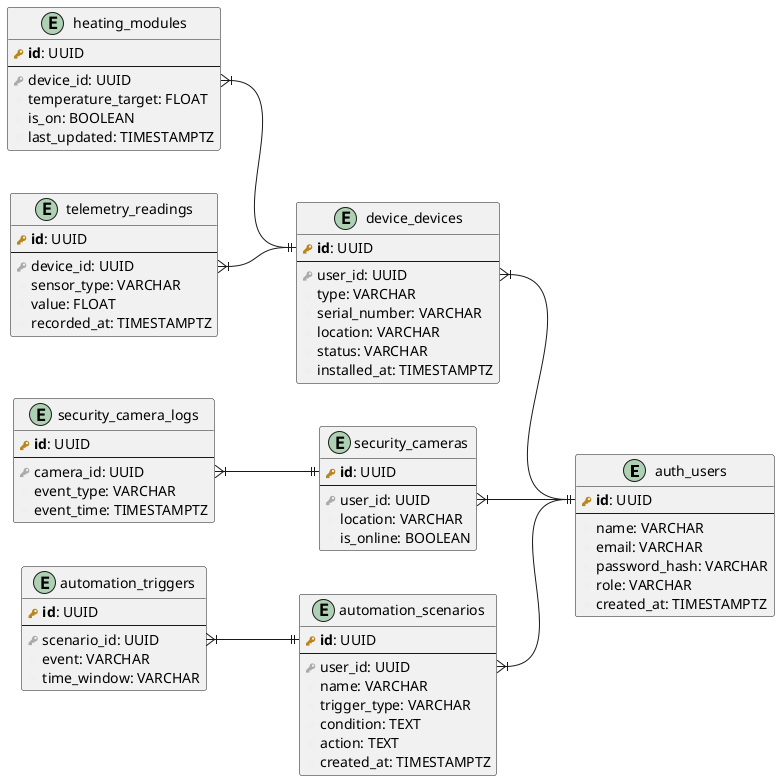 @startuml
left to right direction
hide empty members

!define primary_key(x) <b><color:#b8861b><&key></color> x</b>
!define foreign_key(x) <color:#aaaaaa><&key></color> x
!define column(x) <color:#efefef><&media-record></color> x

entity auth_users {
    primary_key(id): UUID
    --
    column(name): VARCHAR
    column(email): VARCHAR
    column(password_hash): VARCHAR
    column(role): VARCHAR
    column(created_at): TIMESTAMPTZ
}

entity device_devices {
    primary_key(id): UUID
    --
    foreign_key(user_id): UUID
    column(type): VARCHAR
    column(serial_number): VARCHAR
    column(location): VARCHAR
    column(status): VARCHAR
    column(installed_at): TIMESTAMPTZ
}

entity heating_modules {
    primary_key(id): UUID
    --
    foreign_key(device_id): UUID
    column(temperature_target): FLOAT
    column(is_on): BOOLEAN
    column(last_updated): TIMESTAMPTZ
}

entity telemetry_readings {
    primary_key(id): UUID
    --
    foreign_key(device_id): UUID
    column(sensor_type): VARCHAR
    column(value): FLOAT
    column(recorded_at): TIMESTAMPTZ
}

entity security_cameras {
    primary_key(id): UUID
    --
    foreign_key(user_id): UUID
    column(location): VARCHAR
    column(is_online): BOOLEAN
}

entity security_camera_logs {
    primary_key(id): UUID
    --
    foreign_key(camera_id): UUID
    column(event_type): VARCHAR
    column(event_time): TIMESTAMPTZ
}

entity automation_scenarios {
    primary_key(id): UUID
    --
    foreign_key(user_id): UUID
    column(name): VARCHAR
    column(trigger_type): VARCHAR
    column(condition): TEXT
    column(action): TEXT
    column(created_at): TIMESTAMPTZ
}

entity automation_triggers {
    primary_key(id): UUID
    --
    foreign_key(scenario_id): UUID
    column(event): VARCHAR
    column(time_window): VARCHAR
}

device_devices::user_id }|--|| auth_users::id
security_cameras::user_id }|--|| auth_users::id
automation_scenarios::user_id }|--|| auth_users::id

heating_modules::device_id }|--|| device_devices::id
telemetry_readings::device_id }|--|| device_devices::id

security_camera_logs::camera_id }|--|| security_cameras::id

automation_triggers::scenario_id }|--|| automation_scenarios::id
@enduml
